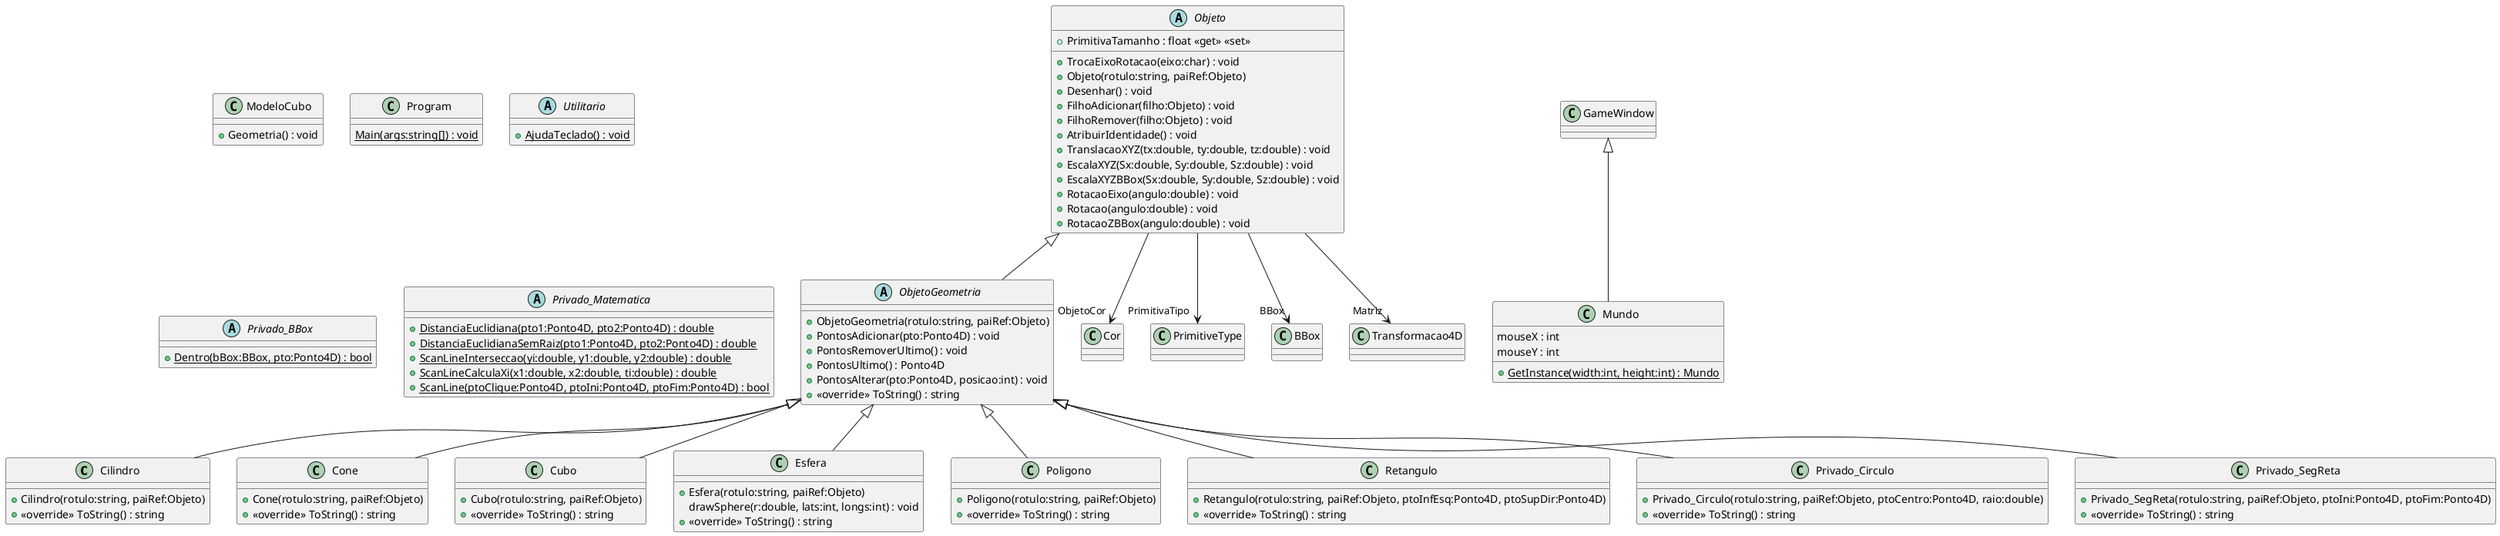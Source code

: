 @startuml
class Cilindro {
    + Cilindro(rotulo:string, paiRef:Objeto)
    + <<override>> ToString() : string
}
ObjetoGeometria <|-- Cilindro
class Cone {
    + Cone(rotulo:string, paiRef:Objeto)
    + <<override>> ToString() : string
}
ObjetoGeometria <|-- Cone
class Cubo {
    + Cubo(rotulo:string, paiRef:Objeto)
    + <<override>> ToString() : string
}
ObjetoGeometria <|-- Cubo
class Esfera {
    + Esfera(rotulo:string, paiRef:Objeto)
    drawSphere(r:double, lats:int, longs:int) : void
    + <<override>> ToString() : string
}
ObjetoGeometria <|-- Esfera
class ModeloCubo {
    + Geometria() : void
}
class Mundo {
    + {static} GetInstance(width:int, height:int) : Mundo
    mouseX : int
    mouseY : int
}
class Program {
    {static} Main(args:string[]) : void
}
GameWindow <|-- Mundo
abstract class Objeto {
    + PrimitivaTamanho : float <<get>> <<set>>
    + TrocaEixoRotacao(eixo:char) : void
    + Objeto(rotulo:string, paiRef:Objeto)
    + Desenhar() : void
    + FilhoAdicionar(filho:Objeto) : void
    + FilhoRemover(filho:Objeto) : void
    + AtribuirIdentidade() : void
    + TranslacaoXYZ(tx:double, ty:double, tz:double) : void
    + EscalaXYZ(Sx:double, Sy:double, Sz:double) : void
    + EscalaXYZBBox(Sx:double, Sy:double, Sz:double) : void
    + RotacaoEixo(angulo:double) : void
    + Rotacao(angulo:double) : void
    + RotacaoZBBox(angulo:double) : void
}
Objeto --> "ObjetoCor" Cor
Objeto --> "PrimitivaTipo" PrimitiveType
Objeto --> "BBox" BBox
Objeto --> "Matriz" Transformacao4D
abstract class ObjetoGeometria {
    + ObjetoGeometria(rotulo:string, paiRef:Objeto)
    + PontosAdicionar(pto:Ponto4D) : void
    + PontosRemoverUltimo() : void
    + PontosUltimo() : Ponto4D
    + PontosAlterar(pto:Ponto4D, posicao:int) : void
    + <<override>> ToString() : string
}
Objeto <|-- ObjetoGeometria
class Poligono {
    + Poligono(rotulo:string, paiRef:Objeto)
    + <<override>> ToString() : string
}
ObjetoGeometria <|-- Poligono
class Retangulo {
    + Retangulo(rotulo:string, paiRef:Objeto, ptoInfEsq:Ponto4D, ptoSupDir:Ponto4D)
    + <<override>> ToString() : string
}
ObjetoGeometria <|-- Retangulo
abstract class Utilitario {
    + {static} AjudaTeclado() : void
}
abstract class Privado_BBox {
    + {static} Dentro(bBox:BBox, pto:Ponto4D) : bool
}
class Privado_Circulo {
    + Privado_Circulo(rotulo:string, paiRef:Objeto, ptoCentro:Ponto4D, raio:double)
    + <<override>> ToString() : string
}
ObjetoGeometria <|-- Privado_Circulo
abstract class Privado_Matematica {
    + {static} DistanciaEuclidiana(pto1:Ponto4D, pto2:Ponto4D) : double
    + {static} DistanciaEuclidianaSemRaiz(pto1:Ponto4D, pto2:Ponto4D) : double
    + {static} ScanLineInterseccao(yi:double, y1:double, y2:double) : double
    + {static} ScanLineCalculaXi(x1:double, x2:double, ti:double) : double
    + {static} ScanLine(ptoClique:Ponto4D, ptoIni:Ponto4D, ptoFim:Ponto4D) : bool
}
class Privado_SegReta {
    + Privado_SegReta(rotulo:string, paiRef:Objeto, ptoIni:Ponto4D, ptoFim:Ponto4D)
    + <<override>> ToString() : string
}
ObjetoGeometria <|-- Privado_SegReta
@enduml
